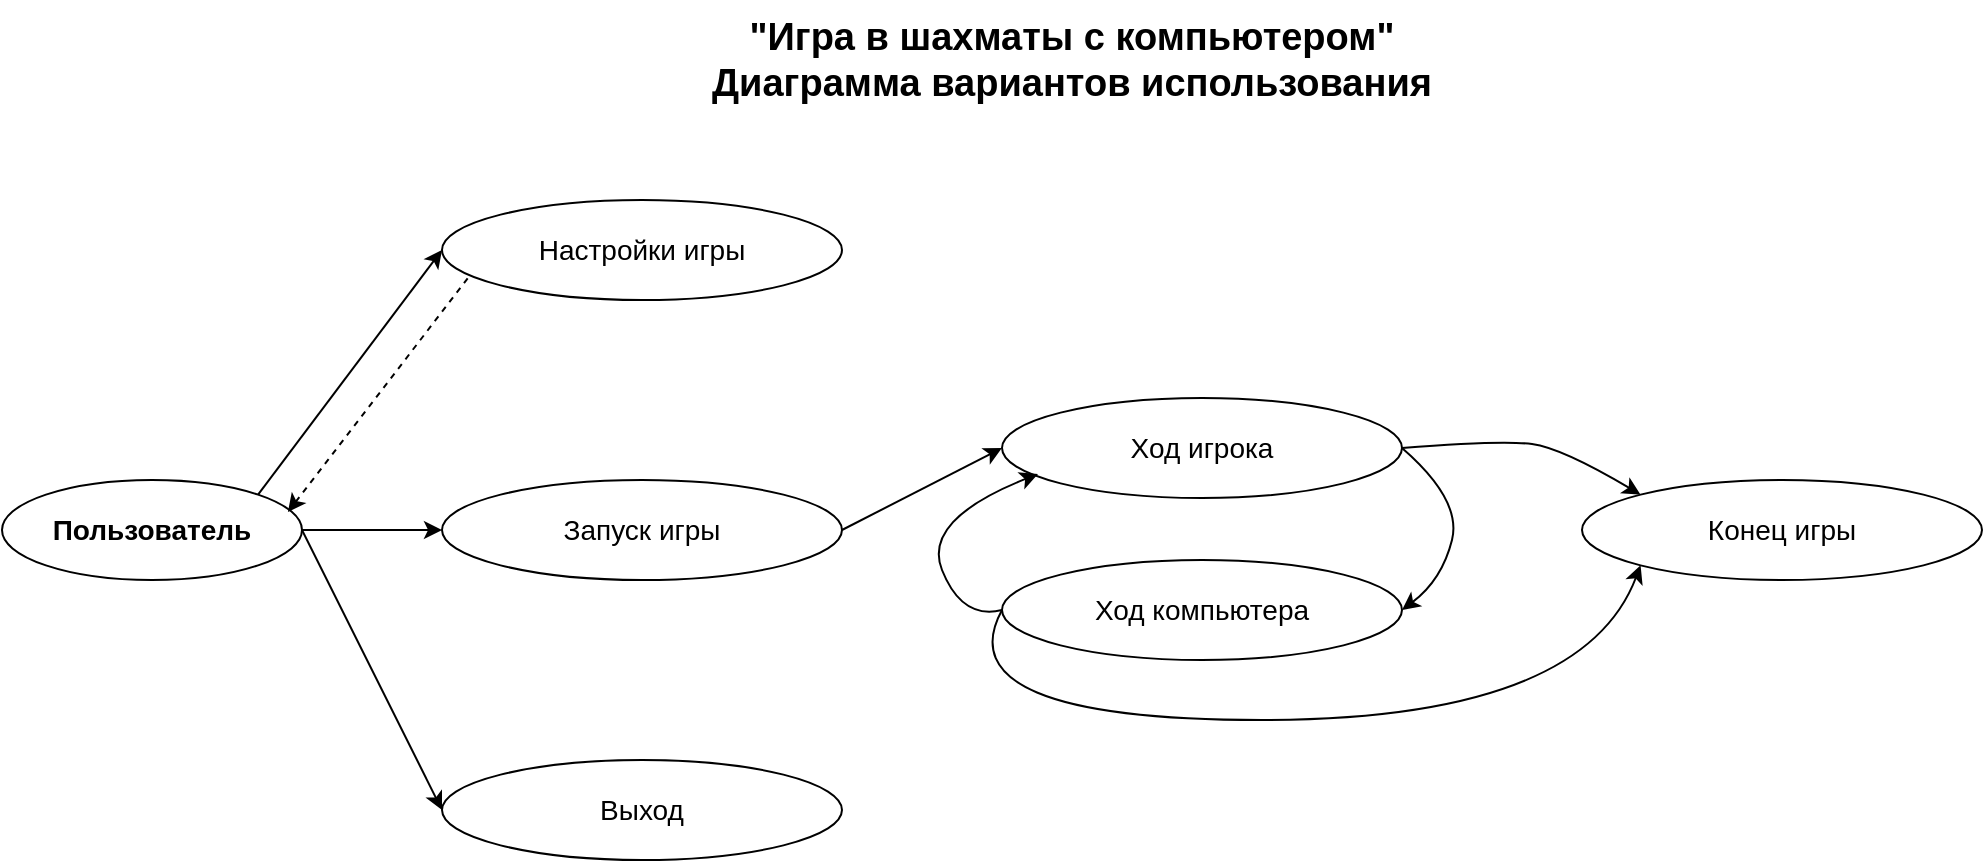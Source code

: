 <mxfile version="20.0.3" type="device"><diagram id="ON08ZksQi9GT4f66MGYx" name="Page-1"><mxGraphModel dx="2062" dy="1122" grid="1" gridSize="10" guides="1" tooltips="1" connect="1" arrows="1" fold="1" page="1" pageScale="1" pageWidth="1169" pageHeight="827" math="0" shadow="0"><root><mxCell id="0"/><mxCell id="1" parent="0"/><mxCell id="_Fif03TJmLRctW2gqifR-1" value="&lt;font style=&quot;font-size: 14px;&quot;&gt;&lt;b&gt;Пользователь&lt;/b&gt;&lt;/font&gt;" style="ellipse;whiteSpace=wrap;html=1;" vertex="1" parent="1"><mxGeometry x="30" y="430" width="150" height="50" as="geometry"/></mxCell><mxCell id="_Fif03TJmLRctW2gqifR-2" value="&quot;Игра в шахматы с компьютером&quot;&lt;br&gt;Диаграмма вариантов использования" style="text;html=1;strokeColor=none;fillColor=none;align=center;verticalAlign=middle;whiteSpace=wrap;rounded=0;fontSize=19;fontStyle=1" vertex="1" parent="1"><mxGeometry x="380" y="190" width="370" height="60" as="geometry"/></mxCell><mxCell id="_Fif03TJmLRctW2gqifR-3" value="&lt;span style=&quot;font-size: 14px;&quot;&gt;Настройки игры&lt;/span&gt;" style="ellipse;whiteSpace=wrap;html=1;" vertex="1" parent="1"><mxGeometry x="250" y="290" width="200" height="50" as="geometry"/></mxCell><mxCell id="_Fif03TJmLRctW2gqifR-5" value="&lt;span style=&quot;font-size: 14px;&quot;&gt;Запуск игры&lt;/span&gt;" style="ellipse;whiteSpace=wrap;html=1;" vertex="1" parent="1"><mxGeometry x="250" y="430" width="200" height="50" as="geometry"/></mxCell><mxCell id="_Fif03TJmLRctW2gqifR-6" value="&lt;font style=&quot;font-size: 14px;&quot;&gt;Выход&lt;/font&gt;" style="ellipse;whiteSpace=wrap;html=1;" vertex="1" parent="1"><mxGeometry x="250" y="570" width="200" height="50" as="geometry"/></mxCell><mxCell id="_Fif03TJmLRctW2gqifR-7" value="&lt;font style=&quot;font-size: 14px;&quot;&gt;Ход игрока&lt;/font&gt;" style="ellipse;whiteSpace=wrap;html=1;" vertex="1" parent="1"><mxGeometry x="530" y="389" width="200" height="50" as="geometry"/></mxCell><mxCell id="_Fif03TJmLRctW2gqifR-8" value="&lt;font style=&quot;font-size: 14px;&quot;&gt;Ход компьютера&lt;/font&gt;" style="ellipse;whiteSpace=wrap;html=1;" vertex="1" parent="1"><mxGeometry x="530" y="470" width="200" height="50" as="geometry"/></mxCell><mxCell id="_Fif03TJmLRctW2gqifR-9" value="&lt;font style=&quot;font-size: 14px;&quot;&gt;Конец игры&lt;br&gt;&lt;/font&gt;" style="ellipse;whiteSpace=wrap;html=1;" vertex="1" parent="1"><mxGeometry x="820" y="430" width="200" height="50" as="geometry"/></mxCell><mxCell id="_Fif03TJmLRctW2gqifR-10" value="" style="endArrow=classic;html=1;rounded=0;fontSize=19;exitX=1;exitY=0;exitDx=0;exitDy=0;entryX=0;entryY=0.5;entryDx=0;entryDy=0;" edge="1" parent="1" source="_Fif03TJmLRctW2gqifR-1" target="_Fif03TJmLRctW2gqifR-3"><mxGeometry width="50" height="50" relative="1" as="geometry"><mxPoint x="390" y="570" as="sourcePoint"/><mxPoint x="440" y="520" as="targetPoint"/></mxGeometry></mxCell><mxCell id="_Fif03TJmLRctW2gqifR-11" value="" style="endArrow=classic;html=1;rounded=0;fontSize=19;exitX=1;exitY=0.5;exitDx=0;exitDy=0;entryX=0;entryY=0.5;entryDx=0;entryDy=0;" edge="1" parent="1" source="_Fif03TJmLRctW2gqifR-1" target="_Fif03TJmLRctW2gqifR-6"><mxGeometry width="50" height="50" relative="1" as="geometry"><mxPoint x="390" y="570" as="sourcePoint"/><mxPoint x="440" y="520" as="targetPoint"/></mxGeometry></mxCell><mxCell id="_Fif03TJmLRctW2gqifR-12" value="" style="endArrow=none;dashed=1;html=1;fontSize=19;entryX=0.065;entryY=0.78;entryDx=0;entryDy=0;rounded=0;strokeWidth=1;strokeColor=default;sketch=0;startArrow=classic;startFill=1;entryPerimeter=0;exitX=0.953;exitY=0.32;exitDx=0;exitDy=0;exitPerimeter=0;" edge="1" parent="1" source="_Fif03TJmLRctW2gqifR-1" target="_Fif03TJmLRctW2gqifR-3"><mxGeometry width="50" height="50" relative="1" as="geometry"><mxPoint x="180" y="450" as="sourcePoint"/><mxPoint x="440" y="520" as="targetPoint"/></mxGeometry></mxCell><mxCell id="_Fif03TJmLRctW2gqifR-13" value="" style="endArrow=classic;html=1;rounded=0;sketch=0;fontSize=19;strokeColor=default;strokeWidth=1;entryX=0;entryY=0.5;entryDx=0;entryDy=0;exitX=1;exitY=0.5;exitDx=0;exitDy=0;" edge="1" parent="1" source="_Fif03TJmLRctW2gqifR-1" target="_Fif03TJmLRctW2gqifR-5"><mxGeometry width="50" height="50" relative="1" as="geometry"><mxPoint x="390" y="570" as="sourcePoint"/><mxPoint x="440" y="520" as="targetPoint"/></mxGeometry></mxCell><mxCell id="_Fif03TJmLRctW2gqifR-14" value="" style="endArrow=classic;html=1;rounded=0;sketch=0;fontSize=19;strokeColor=default;strokeWidth=1;entryX=0;entryY=0.5;entryDx=0;entryDy=0;exitX=1;exitY=0.5;exitDx=0;exitDy=0;" edge="1" parent="1" source="_Fif03TJmLRctW2gqifR-5" target="_Fif03TJmLRctW2gqifR-7"><mxGeometry width="50" height="50" relative="1" as="geometry"><mxPoint x="390" y="570" as="sourcePoint"/><mxPoint x="440" y="520" as="targetPoint"/></mxGeometry></mxCell><mxCell id="_Fif03TJmLRctW2gqifR-15" value="" style="curved=1;endArrow=classic;html=1;rounded=0;sketch=0;fontSize=19;strokeColor=default;strokeWidth=1;exitX=1;exitY=0.5;exitDx=0;exitDy=0;entryX=1;entryY=0.5;entryDx=0;entryDy=0;" edge="1" parent="1" source="_Fif03TJmLRctW2gqifR-7" target="_Fif03TJmLRctW2gqifR-8"><mxGeometry width="50" height="50" relative="1" as="geometry"><mxPoint x="390" y="570" as="sourcePoint"/><mxPoint x="440" y="520" as="targetPoint"/><Array as="points"><mxPoint x="760" y="440"/><mxPoint x="750" y="480"/></Array></mxGeometry></mxCell><mxCell id="_Fif03TJmLRctW2gqifR-16" value="" style="curved=1;endArrow=classic;html=1;rounded=0;sketch=0;fontSize=19;strokeColor=default;strokeWidth=1;entryX=0.09;entryY=0.76;entryDx=0;entryDy=0;entryPerimeter=0;exitX=0;exitY=0.5;exitDx=0;exitDy=0;" edge="1" parent="1" source="_Fif03TJmLRctW2gqifR-8" target="_Fif03TJmLRctW2gqifR-7"><mxGeometry width="50" height="50" relative="1" as="geometry"><mxPoint x="390" y="570" as="sourcePoint"/><mxPoint x="440" y="520" as="targetPoint"/><Array as="points"><mxPoint x="510" y="500"/><mxPoint x="490" y="450"/></Array></mxGeometry></mxCell><mxCell id="_Fif03TJmLRctW2gqifR-18" value="" style="curved=1;endArrow=classic;html=1;rounded=0;sketch=0;fontSize=19;strokeColor=default;strokeWidth=1;entryX=0;entryY=0;entryDx=0;entryDy=0;exitX=1;exitY=0.5;exitDx=0;exitDy=0;" edge="1" parent="1" source="_Fif03TJmLRctW2gqifR-7" target="_Fif03TJmLRctW2gqifR-9"><mxGeometry width="50" height="50" relative="1" as="geometry"><mxPoint x="390" y="570" as="sourcePoint"/><mxPoint x="440" y="520" as="targetPoint"/><Array as="points"><mxPoint x="780" y="410"/><mxPoint x="810" y="414"/></Array></mxGeometry></mxCell><mxCell id="_Fif03TJmLRctW2gqifR-19" value="" style="curved=1;endArrow=classic;html=1;rounded=0;sketch=0;fontSize=19;strokeColor=default;strokeWidth=1;entryX=0;entryY=1;entryDx=0;entryDy=0;exitX=0;exitY=0.5;exitDx=0;exitDy=0;" edge="1" parent="1" source="_Fif03TJmLRctW2gqifR-8" target="_Fif03TJmLRctW2gqifR-9"><mxGeometry width="50" height="50" relative="1" as="geometry"><mxPoint x="390" y="570" as="sourcePoint"/><mxPoint x="440" y="520" as="targetPoint"/><Array as="points"><mxPoint x="500" y="550"/><mxPoint x="820" y="550"/></Array></mxGeometry></mxCell></root></mxGraphModel></diagram></mxfile>